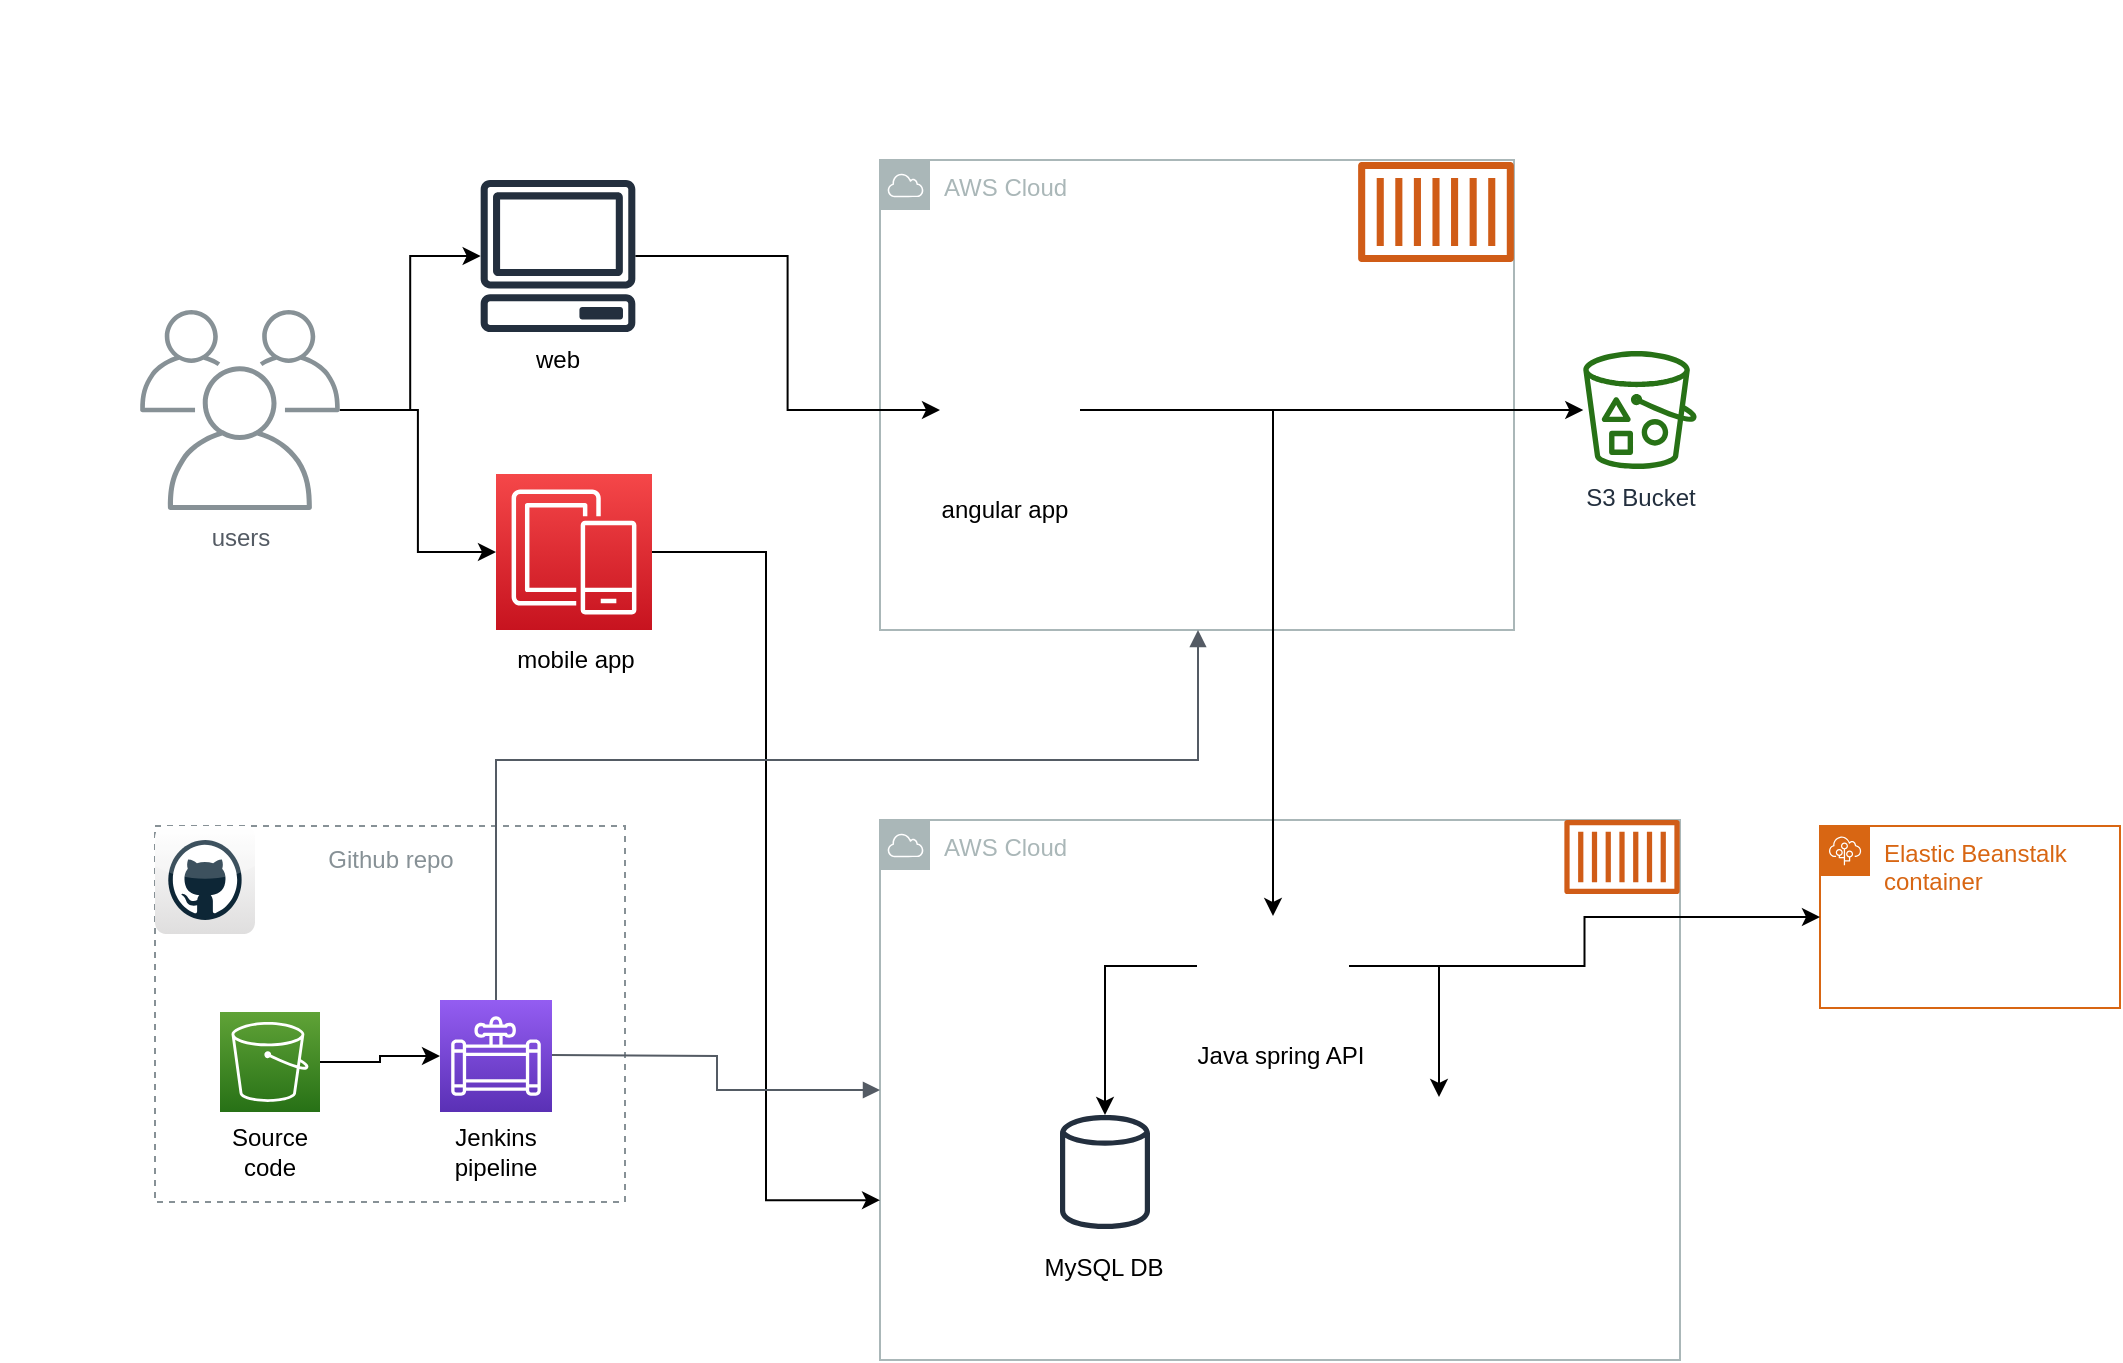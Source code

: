 <mxfile version="11.0.5" type="device"><diagram id="Ht1M8jgEwFfnCIfOTk4-" name="Page-1"><mxGraphModel dx="1662" dy="747" grid="1" gridSize="10" guides="1" tooltips="1" connect="1" arrows="1" fold="1" page="1" pageScale="1" pageWidth="1169" pageHeight="827" math="0" shadow="0"><root><mxCell id="0"/><mxCell id="1" parent="0"/><mxCell id="z_BWuDtckwjAZOqbKxJu-23" value="Github repo" style="outlineConnect=0;gradientColor=none;html=1;whiteSpace=wrap;fontSize=12;fontStyle=0;strokeColor=#879196;fillColor=none;verticalAlign=top;align=center;fontColor=#879196;dashed=1;spacingTop=3;" vertex="1" parent="1"><mxGeometry x="77.5" y="413" width="235" height="188" as="geometry"/></mxCell><mxCell id="z_BWuDtckwjAZOqbKxJu-22" value="AWS Cloud" style="outlineConnect=0;gradientColor=none;html=1;whiteSpace=wrap;fontSize=12;fontStyle=0;shape=mxgraph.aws4.group;grIcon=mxgraph.aws4.group_aws_cloud;strokeColor=#AAB7B8;fillColor=none;verticalAlign=top;align=left;spacingLeft=30;fontColor=#AAB7B8;dashed=0;" vertex="1" parent="1"><mxGeometry x="440" y="410" width="400" height="270" as="geometry"/></mxCell><mxCell id="z_BWuDtckwjAZOqbKxJu-21" value="AWS Cloud" style="outlineConnect=0;gradientColor=none;html=1;whiteSpace=wrap;fontSize=12;fontStyle=0;shape=mxgraph.aws4.group;grIcon=mxgraph.aws4.group_aws_cloud;strokeColor=#AAB7B8;fillColor=none;verticalAlign=top;align=left;spacingLeft=30;fontColor=#AAB7B8;dashed=0;" vertex="1" parent="1"><mxGeometry x="440" y="80" width="317" height="235" as="geometry"/></mxCell><mxCell id="UEzPUAAOIrF-is8g5C7q-78" value="S3 Bucket" style="outlineConnect=0;fontColor=#232F3E;gradientColor=none;fillColor=#277116;strokeColor=none;dashed=0;verticalLabelPosition=bottom;verticalAlign=top;align=center;html=1;fontSize=12;fontStyle=0;aspect=fixed;pointerEvents=1;shape=mxgraph.aws4.bucket_with_objects;labelBackgroundColor=#ffffff;" parent="1" vertex="1"><mxGeometry x="791.5" y="175.5" width="57" height="59" as="geometry"/></mxCell><mxCell id="z_BWuDtckwjAZOqbKxJu-3" value="" style="outlineConnect=0;fontColor=#232F3E;gradientColor=none;fillColor=#D05C17;strokeColor=none;dashed=0;verticalLabelPosition=bottom;verticalAlign=top;align=center;html=1;fontSize=12;fontStyle=0;aspect=fixed;pointerEvents=1;shape=mxgraph.aws4.container_1;" vertex="1" parent="1"><mxGeometry x="679" y="81" width="78" height="50" as="geometry"/></mxCell><mxCell id="z_BWuDtckwjAZOqbKxJu-4" value="" style="outlineConnect=0;fontColor=#232F3E;gradientColor=none;fillColor=#D05C17;strokeColor=none;dashed=0;verticalLabelPosition=bottom;verticalAlign=top;align=center;html=1;fontSize=12;fontStyle=0;aspect=fixed;pointerEvents=1;shape=mxgraph.aws4.container_1;" vertex="1" parent="1"><mxGeometry x="782" y="410" width="58" height="37" as="geometry"/></mxCell><mxCell id="z_BWuDtckwjAZOqbKxJu-26" style="edgeStyle=orthogonalEdgeStyle;rounded=0;orthogonalLoop=1;jettySize=auto;html=1;entryX=0;entryY=0.704;entryDx=0;entryDy=0;entryPerimeter=0;" edge="1" parent="1" source="z_BWuDtckwjAZOqbKxJu-5" target="z_BWuDtckwjAZOqbKxJu-22"><mxGeometry relative="1" as="geometry"/></mxCell><mxCell id="z_BWuDtckwjAZOqbKxJu-5" value="" style="outlineConnect=0;fontColor=#232F3E;gradientColor=#F54749;gradientDirection=north;fillColor=#C7131F;strokeColor=#ffffff;dashed=0;verticalLabelPosition=bottom;verticalAlign=top;align=center;html=1;fontSize=12;fontStyle=0;aspect=fixed;shape=mxgraph.aws4.resourceIcon;resIcon=mxgraph.aws4.mobile;" vertex="1" parent="1"><mxGeometry x="248" y="237" width="78" height="78" as="geometry"/></mxCell><mxCell id="z_BWuDtckwjAZOqbKxJu-33" style="edgeStyle=orthogonalEdgeStyle;rounded=0;orthogonalLoop=1;jettySize=auto;html=1;" edge="1" parent="1" source="z_BWuDtckwjAZOqbKxJu-6" target="z_BWuDtckwjAZOqbKxJu-2"><mxGeometry relative="1" as="geometry"/></mxCell><mxCell id="z_BWuDtckwjAZOqbKxJu-6" value="" style="outlineConnect=0;fontColor=#232F3E;gradientColor=#60A337;gradientDirection=north;fillColor=#277116;strokeColor=#ffffff;dashed=0;verticalLabelPosition=bottom;verticalAlign=top;align=center;html=1;fontSize=12;fontStyle=0;aspect=fixed;shape=mxgraph.aws4.resourceIcon;resIcon=mxgraph.aws4.s3;" vertex="1" parent="1"><mxGeometry x="110" y="506" width="50" height="50" as="geometry"/></mxCell><mxCell id="z_BWuDtckwjAZOqbKxJu-7" value="" style="dashed=0;outlineConnect=0;html=1;align=center;labelPosition=center;verticalLabelPosition=bottom;verticalAlign=top;shape=mxgraph.webicons.github;fillColor=#FFFFFF;gradientColor=#DFDEDE" vertex="1" parent="1"><mxGeometry x="77.5" y="413" width="50" height="54" as="geometry"/></mxCell><mxCell id="z_BWuDtckwjAZOqbKxJu-25" style="edgeStyle=orthogonalEdgeStyle;rounded=0;orthogonalLoop=1;jettySize=auto;html=1;entryX=0;entryY=0.5;entryDx=0;entryDy=0;" edge="1" parent="1" source="z_BWuDtckwjAZOqbKxJu-8" target="z_BWuDtckwjAZOqbKxJu-15"><mxGeometry relative="1" as="geometry"/></mxCell><mxCell id="z_BWuDtckwjAZOqbKxJu-8" value="" style="outlineConnect=0;fontColor=#232F3E;gradientColor=none;fillColor=#232F3E;strokeColor=none;dashed=0;verticalLabelPosition=bottom;verticalAlign=top;align=center;html=1;fontSize=12;fontStyle=0;aspect=fixed;pointerEvents=1;shape=mxgraph.aws4.client;" vertex="1" parent="1"><mxGeometry x="240" y="90" width="78" height="76" as="geometry"/></mxCell><mxCell id="z_BWuDtckwjAZOqbKxJu-9" value="" style="outlineConnect=0;fontColor=#232F3E;gradientColor=none;fillColor=#232F3E;strokeColor=none;dashed=0;verticalLabelPosition=bottom;verticalAlign=top;align=center;html=1;fontSize=12;fontStyle=0;aspect=fixed;pointerEvents=1;shape=mxgraph.aws4.generic_database;" vertex="1" parent="1"><mxGeometry x="530" y="556" width="45" height="60" as="geometry"/></mxCell><mxCell id="z_BWuDtckwjAZOqbKxJu-10" value="Elastic Beanstalk container" style="points=[[0,0],[0.25,0],[0.5,0],[0.75,0],[1,0],[1,0.25],[1,0.5],[1,0.75],[1,1],[0.75,1],[0.5,1],[0.25,1],[0,1],[0,0.75],[0,0.5],[0,0.25]];outlineConnect=0;gradientColor=none;html=1;whiteSpace=wrap;fontSize=12;fontStyle=0;shape=mxgraph.aws4.group;grIcon=mxgraph.aws4.group_elastic_beanstalk;strokeColor=#D86613;fillColor=none;verticalAlign=top;align=left;spacingLeft=30;fontColor=#D86613;dashed=0;" vertex="1" parent="1"><mxGeometry x="910" y="413" width="150" height="91" as="geometry"/></mxCell><mxCell id="z_BWuDtckwjAZOqbKxJu-19" style="edgeStyle=orthogonalEdgeStyle;rounded=0;orthogonalLoop=1;jettySize=auto;html=1;" edge="1" parent="1" source="z_BWuDtckwjAZOqbKxJu-13" target="z_BWuDtckwjAZOqbKxJu-5"><mxGeometry relative="1" as="geometry"/></mxCell><mxCell id="z_BWuDtckwjAZOqbKxJu-20" style="edgeStyle=orthogonalEdgeStyle;rounded=0;orthogonalLoop=1;jettySize=auto;html=1;" edge="1" parent="1" source="z_BWuDtckwjAZOqbKxJu-13" target="z_BWuDtckwjAZOqbKxJu-8"><mxGeometry relative="1" as="geometry"/></mxCell><mxCell id="z_BWuDtckwjAZOqbKxJu-13" value="users" style="outlineConnect=0;gradientColor=none;fontColor=#545B64;strokeColor=none;fillColor=#879196;dashed=0;verticalLabelPosition=bottom;verticalAlign=top;align=center;html=1;fontSize=12;fontStyle=0;aspect=fixed;shape=mxgraph.aws4.illustration_users;pointerEvents=1" vertex="1" parent="1"><mxGeometry x="70" y="155" width="100" height="100" as="geometry"/></mxCell><mxCell id="z_BWuDtckwjAZOqbKxJu-14" value="" style="shape=image;imageAspect=0;aspect=fixed;verticalLabelPosition=bottom;verticalAlign=top;image=https://upload.wikimedia.org/wikipedia/commons/c/cf/Angular_full_color_logo.svg;" vertex="1" parent="1"><mxGeometry x="NaN" y="NaN" width="150" height="NaN" as="geometry"/></mxCell><mxCell id="z_BWuDtckwjAZOqbKxJu-31" style="edgeStyle=orthogonalEdgeStyle;rounded=0;orthogonalLoop=1;jettySize=auto;html=1;" edge="1" parent="1" source="z_BWuDtckwjAZOqbKxJu-15" target="z_BWuDtckwjAZOqbKxJu-16"><mxGeometry relative="1" as="geometry"/></mxCell><mxCell id="z_BWuDtckwjAZOqbKxJu-32" style="edgeStyle=orthogonalEdgeStyle;rounded=0;orthogonalLoop=1;jettySize=auto;html=1;" edge="1" parent="1" source="z_BWuDtckwjAZOqbKxJu-15" target="UEzPUAAOIrF-is8g5C7q-78"><mxGeometry relative="1" as="geometry"/></mxCell><mxCell id="z_BWuDtckwjAZOqbKxJu-15" value="" style="shape=image;imageAspect=0;aspect=fixed;verticalLabelPosition=bottom;verticalAlign=top;image=https://upload.wikimedia.org/wikipedia/commons/thumb/c/cf/Angular_full_color_logo.svg/250px-Angular_full_color_logo.svg.png;" vertex="1" parent="1"><mxGeometry x="470" y="170" width="70" height="70" as="geometry"/></mxCell><mxCell id="z_BWuDtckwjAZOqbKxJu-28" style="edgeStyle=orthogonalEdgeStyle;rounded=0;orthogonalLoop=1;jettySize=auto;html=1;" edge="1" parent="1" source="z_BWuDtckwjAZOqbKxJu-16" target="z_BWuDtckwjAZOqbKxJu-9"><mxGeometry relative="1" as="geometry"/></mxCell><mxCell id="z_BWuDtckwjAZOqbKxJu-29" style="edgeStyle=orthogonalEdgeStyle;rounded=0;orthogonalLoop=1;jettySize=auto;html=1;" edge="1" parent="1" source="z_BWuDtckwjAZOqbKxJu-16" target="z_BWuDtckwjAZOqbKxJu-17"><mxGeometry relative="1" as="geometry"/></mxCell><mxCell id="z_BWuDtckwjAZOqbKxJu-30" style="edgeStyle=orthogonalEdgeStyle;rounded=0;orthogonalLoop=1;jettySize=auto;html=1;" edge="1" parent="1" source="z_BWuDtckwjAZOqbKxJu-16" target="z_BWuDtckwjAZOqbKxJu-10"><mxGeometry relative="1" as="geometry"/></mxCell><mxCell id="z_BWuDtckwjAZOqbKxJu-16" value="" style="shape=image;imageAspect=0;aspect=fixed;verticalLabelPosition=bottom;verticalAlign=top;image=https://spring.io/img/homepage/icon-spring-cloud.svg;" vertex="1" parent="1"><mxGeometry x="598.5" y="458" width="76" height="50" as="geometry"/></mxCell><mxCell id="z_BWuDtckwjAZOqbKxJu-17" value="" style="shape=image;imageAspect=0;aspect=fixed;verticalLabelPosition=bottom;verticalAlign=top;image=https://g.foolcdn.com/art/companylogos/square/mdb.png;" vertex="1" parent="1"><mxGeometry x="682" y="548.5" width="75" height="75" as="geometry"/></mxCell><mxCell id="z_BWuDtckwjAZOqbKxJu-2" value="" style="outlineConnect=0;fontColor=#232F3E;gradientColor=#945DF2;gradientDirection=north;fillColor=#5A30B5;strokeColor=#ffffff;dashed=0;verticalLabelPosition=bottom;verticalAlign=top;align=center;html=1;fontSize=12;fontStyle=0;aspect=fixed;shape=mxgraph.aws4.resourceIcon;resIcon=mxgraph.aws4.data_pipeline;" vertex="1" parent="1"><mxGeometry x="220" y="500" width="56" height="56" as="geometry"/></mxCell><mxCell id="z_BWuDtckwjAZOqbKxJu-34" value="" style="edgeStyle=orthogonalEdgeStyle;html=1;endArrow=block;elbow=vertical;startArrow=none;endFill=1;strokeColor=#545B64;rounded=0;" edge="1" parent="1" target="z_BWuDtckwjAZOqbKxJu-22"><mxGeometry width="100" relative="1" as="geometry"><mxPoint x="276" y="527.5" as="sourcePoint"/><mxPoint x="376" y="527.5" as="targetPoint"/></mxGeometry></mxCell><mxCell id="z_BWuDtckwjAZOqbKxJu-35" value="" style="edgeStyle=orthogonalEdgeStyle;html=1;endArrow=block;elbow=vertical;startArrow=none;endFill=1;strokeColor=#545B64;rounded=0;" edge="1" parent="1" source="z_BWuDtckwjAZOqbKxJu-2" target="z_BWuDtckwjAZOqbKxJu-21"><mxGeometry width="100" relative="1" as="geometry"><mxPoint x="276" y="527.5" as="sourcePoint"/><mxPoint x="376" y="527.5" as="targetPoint"/><Array as="points"><mxPoint x="248" y="380"/><mxPoint x="599" y="380"/></Array></mxGeometry></mxCell><mxCell id="z_BWuDtckwjAZOqbKxJu-36" value="web" style="text;html=1;strokeColor=none;fillColor=none;align=center;verticalAlign=middle;whiteSpace=wrap;rounded=0;" vertex="1" parent="1"><mxGeometry x="259" y="170" width="40" height="20" as="geometry"/></mxCell><mxCell id="z_BWuDtckwjAZOqbKxJu-37" value="mobile app" style="text;html=1;strokeColor=none;fillColor=none;align=center;verticalAlign=middle;whiteSpace=wrap;rounded=0;" vertex="1" parent="1"><mxGeometry x="256" y="320" width="64" height="20" as="geometry"/></mxCell><mxCell id="z_BWuDtckwjAZOqbKxJu-38" value="angular app" style="text;html=1;strokeColor=none;fillColor=none;align=center;verticalAlign=middle;whiteSpace=wrap;rounded=0;" vertex="1" parent="1"><mxGeometry x="465" y="245" width="75" height="20" as="geometry"/></mxCell><mxCell id="z_BWuDtckwjAZOqbKxJu-39" value="Jenkins pipeline" style="text;html=1;strokeColor=none;fillColor=none;align=center;verticalAlign=middle;whiteSpace=wrap;rounded=0;" vertex="1" parent="1"><mxGeometry x="216" y="566" width="64" height="20" as="geometry"/></mxCell><mxCell id="z_BWuDtckwjAZOqbKxJu-40" value="Source code" style="text;html=1;strokeColor=none;fillColor=none;align=center;verticalAlign=middle;whiteSpace=wrap;rounded=0;" vertex="1" parent="1"><mxGeometry x="102.5" y="566" width="64" height="20" as="geometry"/></mxCell><mxCell id="z_BWuDtckwjAZOqbKxJu-41" value="Java spring API" style="text;html=1;strokeColor=none;fillColor=none;align=center;verticalAlign=middle;whiteSpace=wrap;rounded=0;" vertex="1" parent="1"><mxGeometry x="590" y="518" width="101" height="20" as="geometry"/></mxCell><mxCell id="z_BWuDtckwjAZOqbKxJu-42" value="MySQL DB" style="text;html=1;strokeColor=none;fillColor=none;align=center;verticalAlign=middle;whiteSpace=wrap;rounded=0;" vertex="1" parent="1"><mxGeometry x="520" y="623.5" width="64" height="20" as="geometry"/></mxCell></root></mxGraphModel></diagram></mxfile>